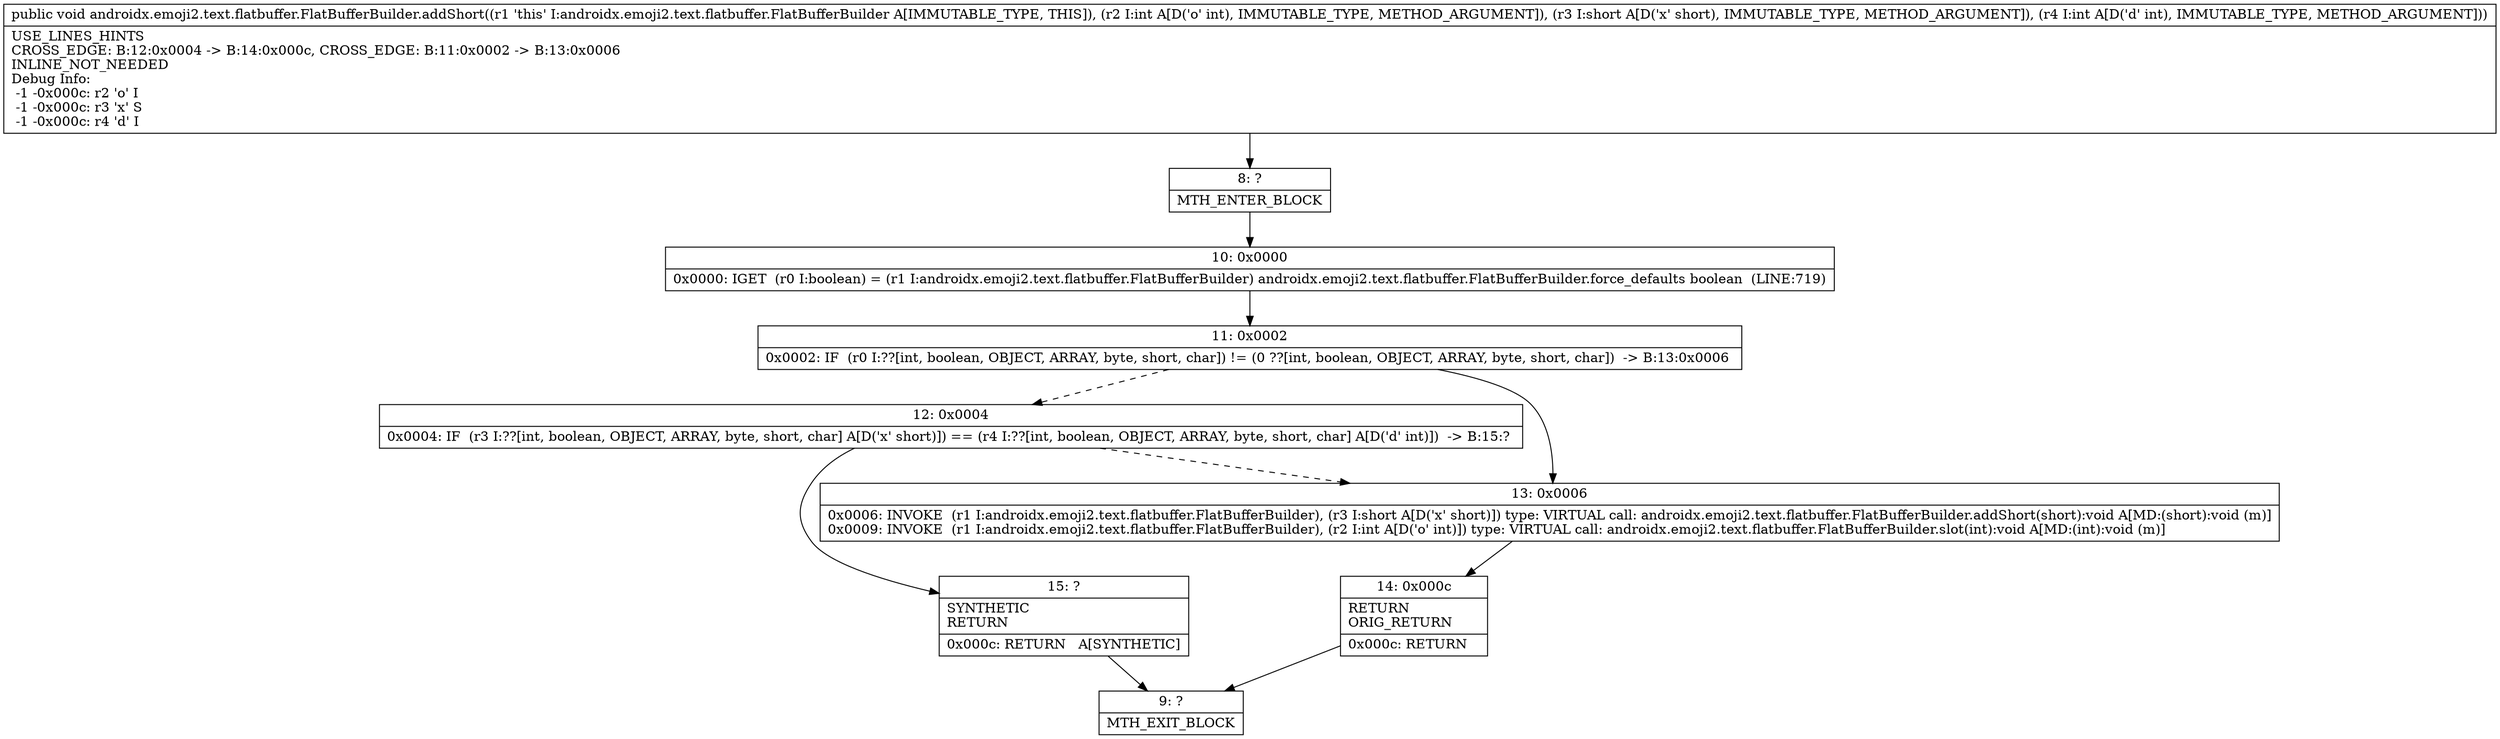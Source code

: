 digraph "CFG forandroidx.emoji2.text.flatbuffer.FlatBufferBuilder.addShort(ISI)V" {
Node_8 [shape=record,label="{8\:\ ?|MTH_ENTER_BLOCK\l}"];
Node_10 [shape=record,label="{10\:\ 0x0000|0x0000: IGET  (r0 I:boolean) = (r1 I:androidx.emoji2.text.flatbuffer.FlatBufferBuilder) androidx.emoji2.text.flatbuffer.FlatBufferBuilder.force_defaults boolean  (LINE:719)\l}"];
Node_11 [shape=record,label="{11\:\ 0x0002|0x0002: IF  (r0 I:??[int, boolean, OBJECT, ARRAY, byte, short, char]) != (0 ??[int, boolean, OBJECT, ARRAY, byte, short, char])  \-\> B:13:0x0006 \l}"];
Node_12 [shape=record,label="{12\:\ 0x0004|0x0004: IF  (r3 I:??[int, boolean, OBJECT, ARRAY, byte, short, char] A[D('x' short)]) == (r4 I:??[int, boolean, OBJECT, ARRAY, byte, short, char] A[D('d' int)])  \-\> B:15:? \l}"];
Node_15 [shape=record,label="{15\:\ ?|SYNTHETIC\lRETURN\l|0x000c: RETURN   A[SYNTHETIC]\l}"];
Node_9 [shape=record,label="{9\:\ ?|MTH_EXIT_BLOCK\l}"];
Node_13 [shape=record,label="{13\:\ 0x0006|0x0006: INVOKE  (r1 I:androidx.emoji2.text.flatbuffer.FlatBufferBuilder), (r3 I:short A[D('x' short)]) type: VIRTUAL call: androidx.emoji2.text.flatbuffer.FlatBufferBuilder.addShort(short):void A[MD:(short):void (m)]\l0x0009: INVOKE  (r1 I:androidx.emoji2.text.flatbuffer.FlatBufferBuilder), (r2 I:int A[D('o' int)]) type: VIRTUAL call: androidx.emoji2.text.flatbuffer.FlatBufferBuilder.slot(int):void A[MD:(int):void (m)]\l}"];
Node_14 [shape=record,label="{14\:\ 0x000c|RETURN\lORIG_RETURN\l|0x000c: RETURN   \l}"];
MethodNode[shape=record,label="{public void androidx.emoji2.text.flatbuffer.FlatBufferBuilder.addShort((r1 'this' I:androidx.emoji2.text.flatbuffer.FlatBufferBuilder A[IMMUTABLE_TYPE, THIS]), (r2 I:int A[D('o' int), IMMUTABLE_TYPE, METHOD_ARGUMENT]), (r3 I:short A[D('x' short), IMMUTABLE_TYPE, METHOD_ARGUMENT]), (r4 I:int A[D('d' int), IMMUTABLE_TYPE, METHOD_ARGUMENT]))  | USE_LINES_HINTS\lCROSS_EDGE: B:12:0x0004 \-\> B:14:0x000c, CROSS_EDGE: B:11:0x0002 \-\> B:13:0x0006\lINLINE_NOT_NEEDED\lDebug Info:\l  \-1 \-0x000c: r2 'o' I\l  \-1 \-0x000c: r3 'x' S\l  \-1 \-0x000c: r4 'd' I\l}"];
MethodNode -> Node_8;Node_8 -> Node_10;
Node_10 -> Node_11;
Node_11 -> Node_12[style=dashed];
Node_11 -> Node_13;
Node_12 -> Node_13[style=dashed];
Node_12 -> Node_15;
Node_15 -> Node_9;
Node_13 -> Node_14;
Node_14 -> Node_9;
}

